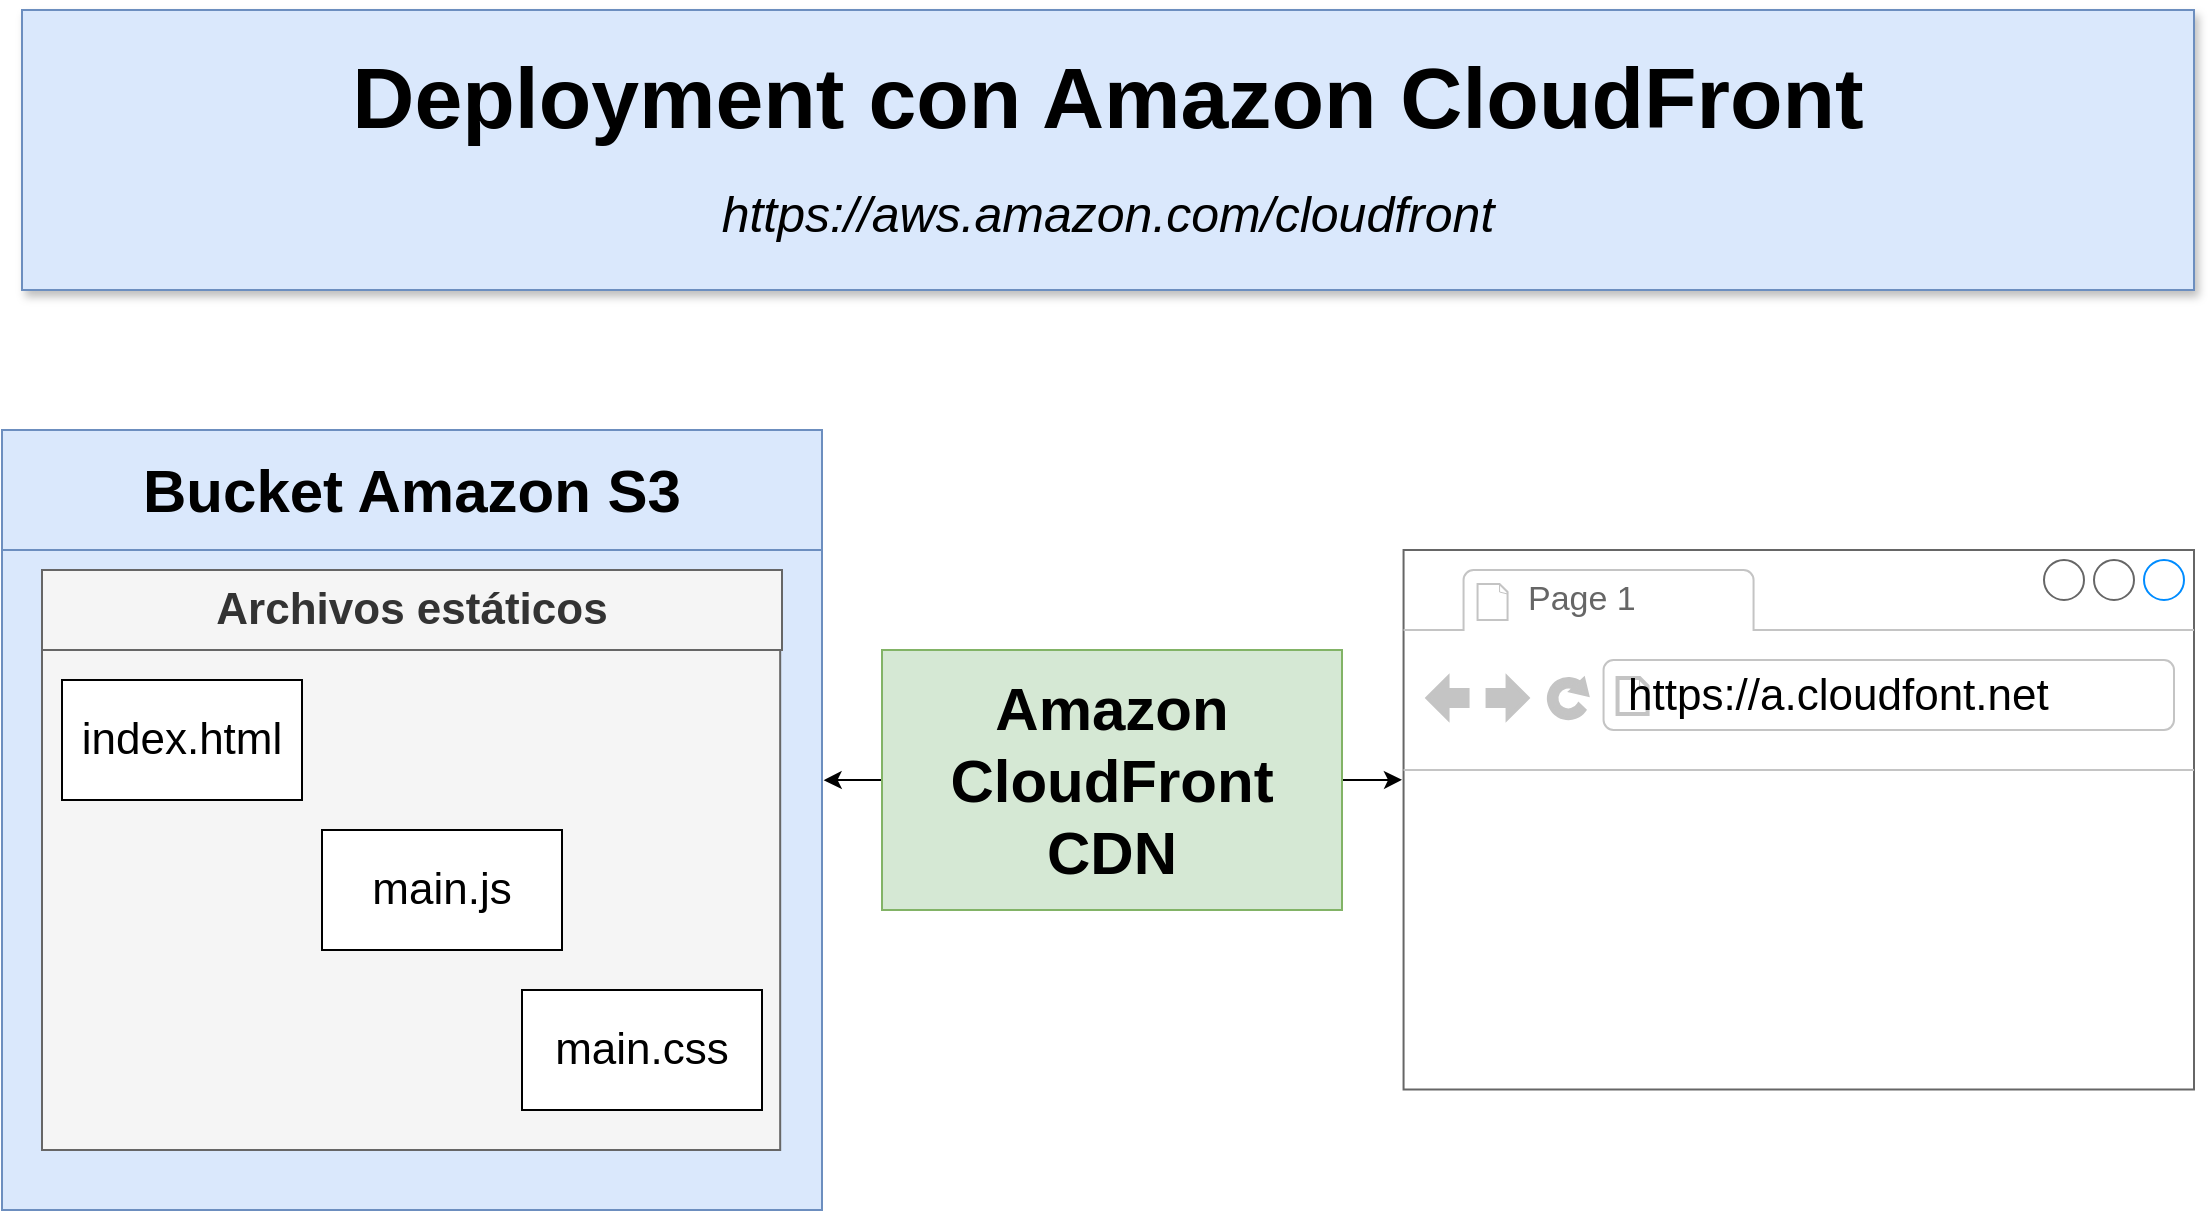 <mxfile version="14.1.8" type="device" pages="2"><diagram id="hD3O90HdkTA4cO741P70" name="intro-1"><mxGraphModel dx="1398" dy="2106" grid="1" gridSize="10" guides="1" tooltips="1" connect="1" arrows="1" fold="1" page="1" pageScale="1" pageWidth="850" pageHeight="1400" math="0" shadow="0"><root><mxCell id="0"/><mxCell id="1" parent="0"/><mxCell id="wElGDZaeVAgzbxLIF-cZ-1" value="Deployment con Amazon CloudFront&lt;br&gt;&lt;span style=&quot;font-size: 25px ; font-weight: 400&quot;&gt;&lt;i&gt;https://aws.amazon.com/&lt;/i&gt;&lt;/span&gt;&lt;span style=&quot;font-size: 25px ; font-weight: 400&quot;&gt;&lt;i&gt;cloudfront&lt;/i&gt;&lt;/span&gt;" style="rounded=0;whiteSpace=wrap;html=1;shadow=1;fontSize=43;fillColor=#dae8fc;strokeColor=#6c8ebf;fontStyle=1;" parent="1" vertex="1"><mxGeometry x="220" y="-290" width="1086" height="140" as="geometry"/></mxCell><mxCell id="Iq5XPwOGJxrSAKYMI8lA-1" value="" style="strokeWidth=1;shadow=0;dashed=0;align=center;html=1;shape=mxgraph.mockup.containers.browserWindow;rSize=0;strokeColor=#666666;strokeColor2=#008cff;strokeColor3=#c4c4c4;mainText=,;recursiveResize=0;fontSize=15;" parent="1" vertex="1"><mxGeometry x="910.78" y="-20" width="395.22" height="269.7" as="geometry"/></mxCell><mxCell id="Iq5XPwOGJxrSAKYMI8lA-2" value="Page 1" style="strokeWidth=1;shadow=0;dashed=0;align=center;html=1;shape=mxgraph.mockup.containers.anchor;fontSize=17;fontColor=#666666;align=left;" parent="Iq5XPwOGJxrSAKYMI8lA-1" vertex="1"><mxGeometry x="60" y="12" width="110" height="26" as="geometry"/></mxCell><mxCell id="Iq5XPwOGJxrSAKYMI8lA-3" value="" style="strokeWidth=1;shadow=0;dashed=0;align=center;html=1;shape=mxgraph.mockup.containers.anchor;rSize=0;fontSize=17;fontColor=#666666;align=left;" parent="Iq5XPwOGJxrSAKYMI8lA-1" vertex="1"><mxGeometry x="130" y="60" width="250" height="26" as="geometry"/></mxCell><mxCell id="Iq5XPwOGJxrSAKYMI8lA-4" value="https://a.cloudfont.net" style="text;html=1;strokeColor=none;fillColor=none;align=left;verticalAlign=middle;whiteSpace=wrap;rounded=0;fontSize=22;" parent="Iq5XPwOGJxrSAKYMI8lA-1" vertex="1"><mxGeometry x="110" y="63" width="250" height="20" as="geometry"/></mxCell><mxCell id="Iq5XPwOGJxrSAKYMI8lA-14" style="edgeStyle=orthogonalEdgeStyle;rounded=0;orthogonalLoop=1;jettySize=auto;html=1;entryX=1.002;entryY=0.449;entryDx=0;entryDy=0;entryPerimeter=0;fontSize=22;" parent="1" source="Iq5XPwOGJxrSAKYMI8lA-5" target="Iq5XPwOGJxrSAKYMI8lA-7" edge="1"><mxGeometry relative="1" as="geometry"/></mxCell><mxCell id="Iq5XPwOGJxrSAKYMI8lA-16" style="edgeStyle=orthogonalEdgeStyle;rounded=0;orthogonalLoop=1;jettySize=auto;html=1;entryX=-0.002;entryY=0.426;entryDx=0;entryDy=0;entryPerimeter=0;fontSize=22;" parent="1" source="Iq5XPwOGJxrSAKYMI8lA-5" target="Iq5XPwOGJxrSAKYMI8lA-1" edge="1"><mxGeometry relative="1" as="geometry"/></mxCell><mxCell id="Iq5XPwOGJxrSAKYMI8lA-5" value="&lt;span style=&quot;font-size: 30px&quot;&gt;&lt;b&gt;Amazon CloudFront CDN&lt;/b&gt;&lt;/span&gt;" style="rounded=0;whiteSpace=wrap;html=1;fillColor=#d5e8d4;strokeColor=#82b366;" parent="1" vertex="1"><mxGeometry x="650" y="30" width="230" height="130" as="geometry"/></mxCell><mxCell id="Iq5XPwOGJxrSAKYMI8lA-7" value="" style="rounded=0;whiteSpace=wrap;html=1;fillColor=#dae8fc;strokeColor=#6c8ebf;" parent="1" vertex="1"><mxGeometry x="210" y="-80" width="410" height="390" as="geometry"/></mxCell><mxCell id="Iq5XPwOGJxrSAKYMI8lA-8" value="&lt;font face=&quot;helvetica&quot;&gt;&lt;span style=&quot;font-size: 30px&quot;&gt;&lt;b&gt;Bucket Amazon S3&lt;/b&gt;&lt;/span&gt;&lt;/font&gt;" style="rounded=0;whiteSpace=wrap;html=1;fillColor=#dae8fc;strokeColor=#6c8ebf;" parent="1" vertex="1"><mxGeometry x="210" y="-80" width="410" height="60" as="geometry"/></mxCell><mxCell id="Iq5XPwOGJxrSAKYMI8lA-9" value="" style="rounded=0;whiteSpace=wrap;html=1;fontSize=22;fontStyle=1;fillColor=#f5f5f5;strokeColor=#666666;fontColor=#333333;" parent="1" vertex="1"><mxGeometry x="230" y="-10" width="369.09" height="290" as="geometry"/></mxCell><mxCell id="Iq5XPwOGJxrSAKYMI8lA-10" value="&lt;span style=&quot;font-weight: 700&quot;&gt;Archivos estáticos&lt;/span&gt;" style="rounded=0;whiteSpace=wrap;html=1;fontSize=22;fillColor=#f5f5f5;strokeColor=#666666;fontColor=#333333;" parent="1" vertex="1"><mxGeometry x="230" y="-10" width="370" height="40" as="geometry"/></mxCell><mxCell id="Iq5XPwOGJxrSAKYMI8lA-11" value="index.html" style="rounded=0;whiteSpace=wrap;html=1;fontSize=22;" parent="1" vertex="1"><mxGeometry x="240" y="45" width="120" height="60" as="geometry"/></mxCell><mxCell id="Iq5XPwOGJxrSAKYMI8lA-12" value="main.js" style="rounded=0;whiteSpace=wrap;html=1;fontSize=22;" parent="1" vertex="1"><mxGeometry x="370" y="120" width="120" height="60" as="geometry"/></mxCell><mxCell id="Iq5XPwOGJxrSAKYMI8lA-13" value="main.css" style="rounded=0;whiteSpace=wrap;html=1;fontSize=22;" parent="1" vertex="1"><mxGeometry x="470" y="200" width="120" height="60" as="geometry"/></mxCell></root></mxGraphModel></diagram><diagram id="Z7jjsn93EBIYy7AgJO9w" name="steps-2"><mxGraphModel dx="1398" dy="2106" grid="1" gridSize="10" guides="1" tooltips="1" connect="1" arrows="1" fold="1" page="1" pageScale="1" pageWidth="850" pageHeight="1400" math="0" shadow="0"><root><mxCell id="8BgI86tQgAvEwXug_Oa6-0"/><mxCell id="8BgI86tQgAvEwXug_Oa6-1" parent="8BgI86tQgAvEwXug_Oa6-0"/><mxCell id="tbnREp3P8kJcSx62ee6X-4" style="edgeStyle=orthogonalEdgeStyle;rounded=0;orthogonalLoop=1;jettySize=auto;html=1;entryX=0.5;entryY=0;entryDx=0;entryDy=0;fontSize=32;" edge="1" parent="8BgI86tQgAvEwXug_Oa6-1" source="tbnREp3P8kJcSx62ee6X-0" target="tbnREp3P8kJcSx62ee6X-1"><mxGeometry relative="1" as="geometry"/></mxCell><mxCell id="tbnREp3P8kJcSx62ee6X-0" value="Pasos a seguir" style="rounded=0;whiteSpace=wrap;html=1;shadow=1;fontSize=43;fillColor=#dae8fc;strokeColor=#6c8ebf;fontStyle=1;" vertex="1" parent="8BgI86tQgAvEwXug_Oa6-1"><mxGeometry x="340" y="-210" width="1086" height="100" as="geometry"/></mxCell><mxCell id="tbnREp3P8kJcSx62ee6X-5" style="edgeStyle=orthogonalEdgeStyle;rounded=0;orthogonalLoop=1;jettySize=auto;html=1;entryX=0.5;entryY=0;entryDx=0;entryDy=0;fontSize=32;" edge="1" parent="8BgI86tQgAvEwXug_Oa6-1" source="tbnREp3P8kJcSx62ee6X-1" target="tbnREp3P8kJcSx62ee6X-2"><mxGeometry relative="1" as="geometry"/></mxCell><mxCell id="tbnREp3P8kJcSx62ee6X-1" value="Actualizar el permiso del usuario existente" style="rounded=0;whiteSpace=wrap;html=1;shadow=1;fontSize=32;fontStyle=0;fillColor=#f5f5f5;strokeColor=#666666;fontColor=#333333;" vertex="1" parent="8BgI86tQgAvEwXug_Oa6-1"><mxGeometry x="340" y="-70" width="1086" height="80" as="geometry"/></mxCell><mxCell id="tbnREp3P8kJcSx62ee6X-9" style="edgeStyle=orthogonalEdgeStyle;rounded=0;orthogonalLoop=1;jettySize=auto;html=1;entryX=0.5;entryY=0;entryDx=0;entryDy=0;fontSize=32;" edge="1" parent="8BgI86tQgAvEwXug_Oa6-1" source="tbnREp3P8kJcSx62ee6X-2" target="tbnREp3P8kJcSx62ee6X-8"><mxGeometry relative="1" as="geometry"/></mxCell><mxCell id="tbnREp3P8kJcSx62ee6X-2" value="Añadir una política dentro del Bucket en S3" style="rounded=0;whiteSpace=wrap;html=1;shadow=1;fontSize=32;fontStyle=0;fillColor=#f5f5f5;strokeColor=#666666;fontColor=#333333;" vertex="1" parent="8BgI86tQgAvEwXug_Oa6-1"><mxGeometry x="340" y="40" width="1086" height="80" as="geometry"/></mxCell><mxCell id="tbnREp3P8kJcSx62ee6X-8" value="Configurar CloudFront" style="rounded=0;whiteSpace=wrap;html=1;shadow=1;fontSize=32;fontStyle=1;fillColor=#fff2cc;strokeColor=#d6b656;" vertex="1" parent="8BgI86tQgAvEwXug_Oa6-1"><mxGeometry x="340" y="150" width="1086" height="80" as="geometry"/></mxCell></root></mxGraphModel></diagram></mxfile>